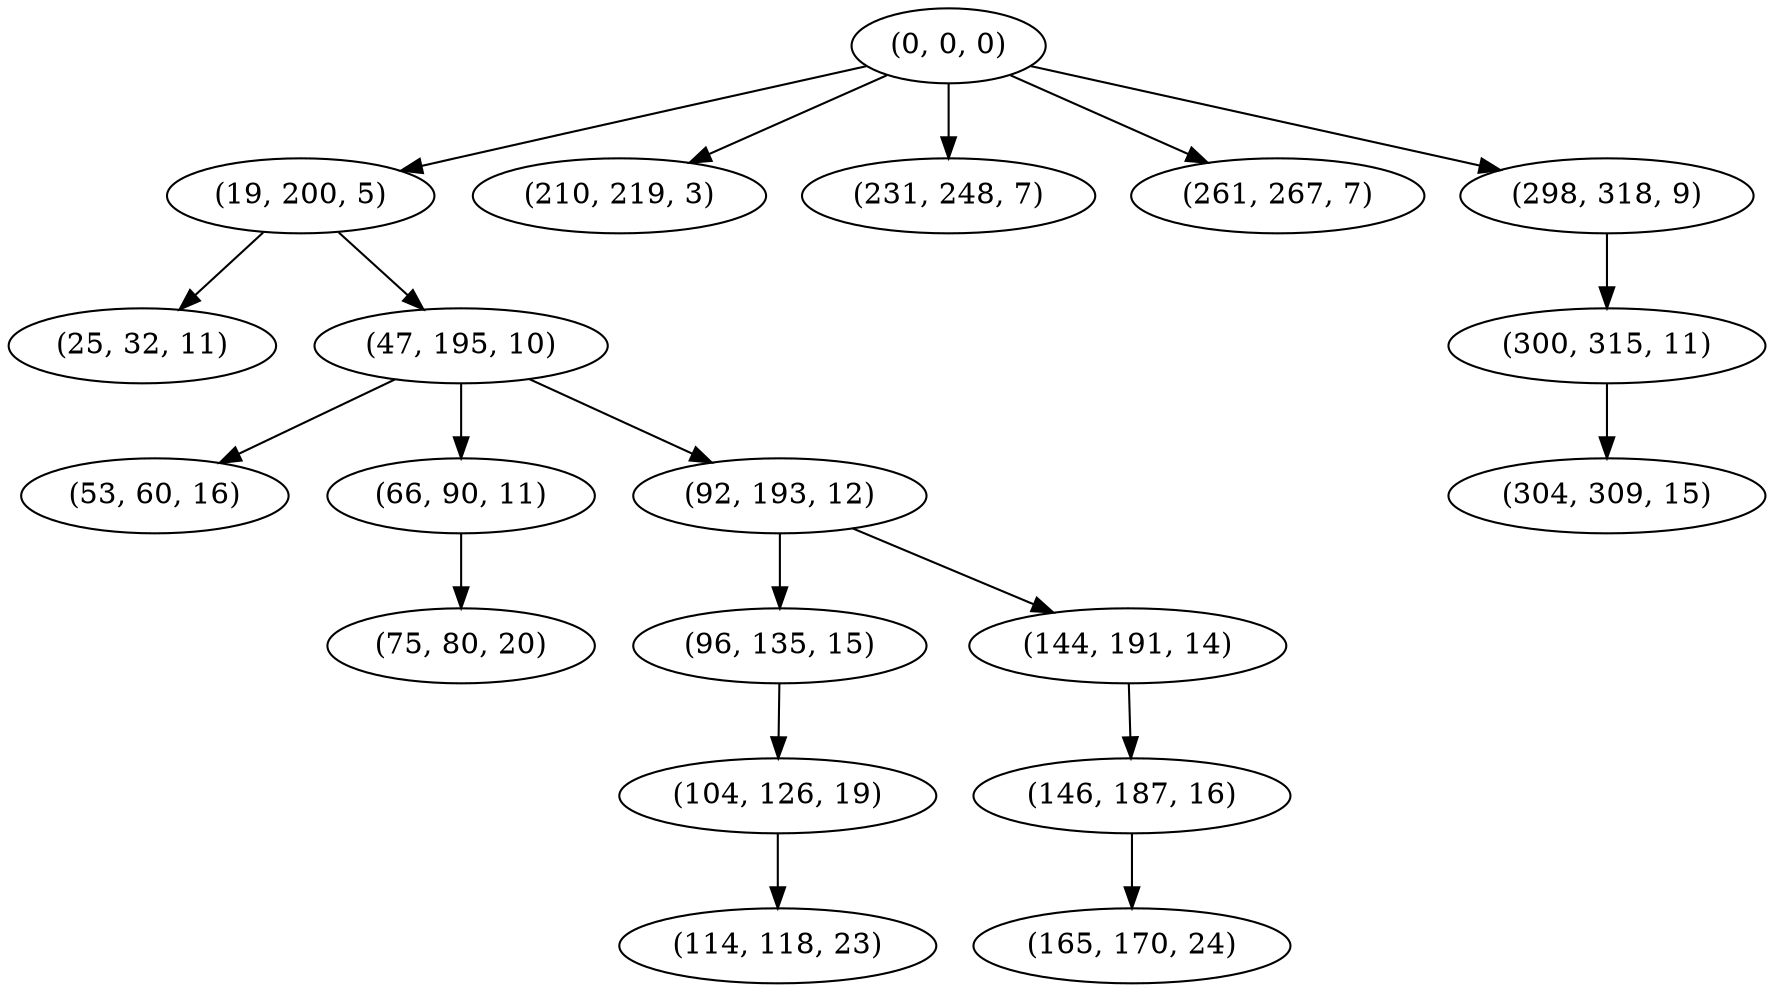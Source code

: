digraph tree {
    "(0, 0, 0)";
    "(19, 200, 5)";
    "(25, 32, 11)";
    "(47, 195, 10)";
    "(53, 60, 16)";
    "(66, 90, 11)";
    "(75, 80, 20)";
    "(92, 193, 12)";
    "(96, 135, 15)";
    "(104, 126, 19)";
    "(114, 118, 23)";
    "(144, 191, 14)";
    "(146, 187, 16)";
    "(165, 170, 24)";
    "(210, 219, 3)";
    "(231, 248, 7)";
    "(261, 267, 7)";
    "(298, 318, 9)";
    "(300, 315, 11)";
    "(304, 309, 15)";
    "(0, 0, 0)" -> "(19, 200, 5)";
    "(0, 0, 0)" -> "(210, 219, 3)";
    "(0, 0, 0)" -> "(231, 248, 7)";
    "(0, 0, 0)" -> "(261, 267, 7)";
    "(0, 0, 0)" -> "(298, 318, 9)";
    "(19, 200, 5)" -> "(25, 32, 11)";
    "(19, 200, 5)" -> "(47, 195, 10)";
    "(47, 195, 10)" -> "(53, 60, 16)";
    "(47, 195, 10)" -> "(66, 90, 11)";
    "(47, 195, 10)" -> "(92, 193, 12)";
    "(66, 90, 11)" -> "(75, 80, 20)";
    "(92, 193, 12)" -> "(96, 135, 15)";
    "(92, 193, 12)" -> "(144, 191, 14)";
    "(96, 135, 15)" -> "(104, 126, 19)";
    "(104, 126, 19)" -> "(114, 118, 23)";
    "(144, 191, 14)" -> "(146, 187, 16)";
    "(146, 187, 16)" -> "(165, 170, 24)";
    "(298, 318, 9)" -> "(300, 315, 11)";
    "(300, 315, 11)" -> "(304, 309, 15)";
}
